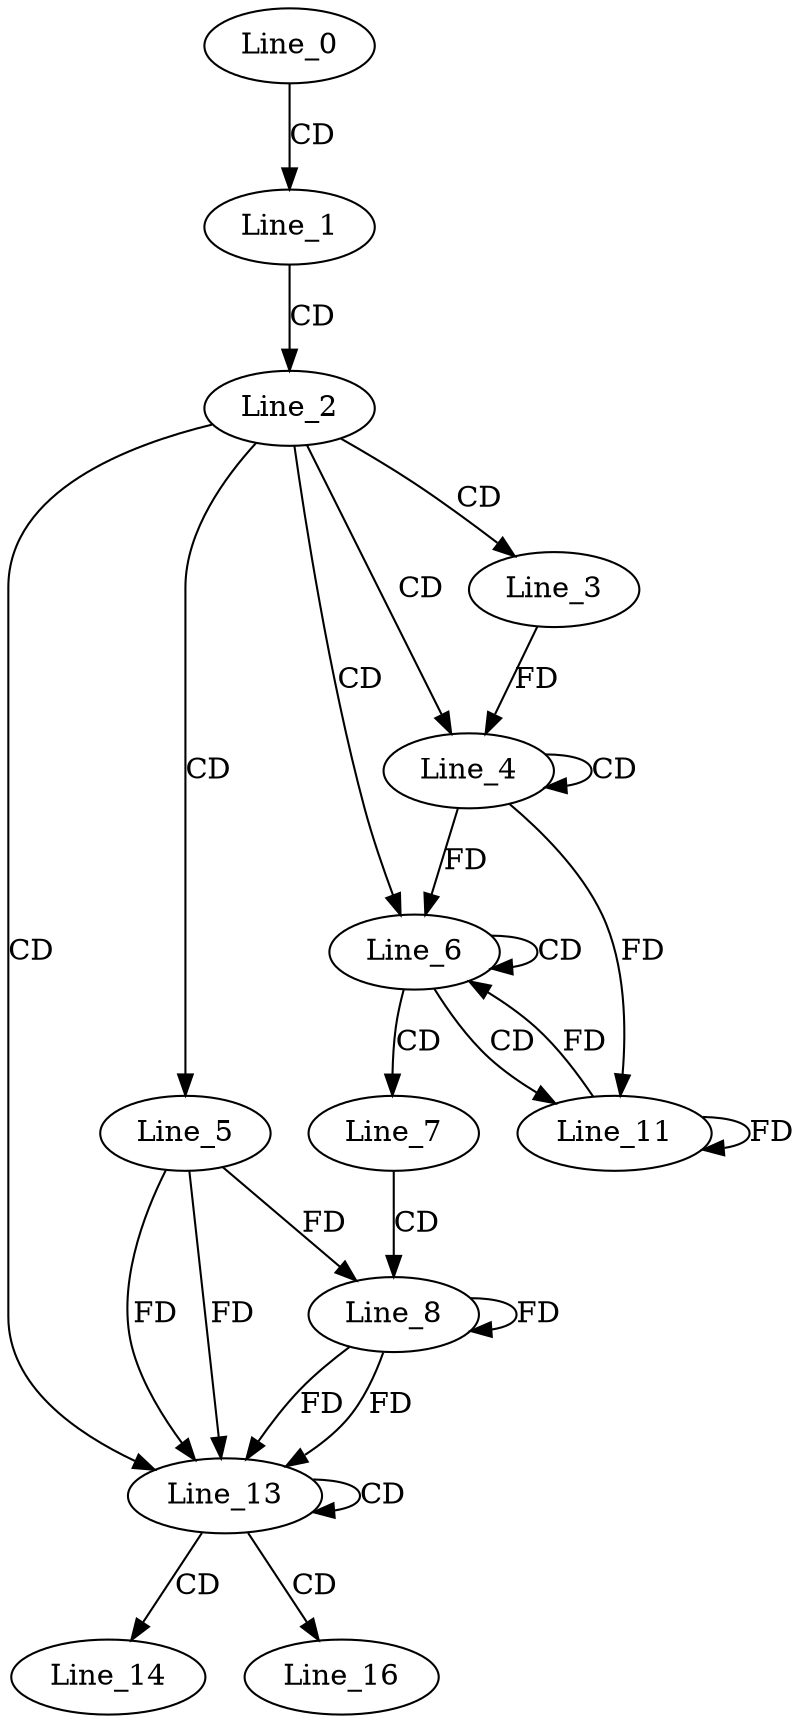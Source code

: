 digraph G {
  Line_0;
  Line_1;
  Line_2;
  Line_3;
  Line_4;
  Line_4;
  Line_5;
  Line_6;
  Line_7;
  Line_8;
  Line_11;
  Line_13;
  Line_13;
  Line_14;
  Line_16;
  Line_0 -> Line_1 [ label="CD" ];
  Line_1 -> Line_2 [ label="CD" ];
  Line_2 -> Line_3 [ label="CD" ];
  Line_2 -> Line_4 [ label="CD" ];
  Line_4 -> Line_4 [ label="CD" ];
  Line_3 -> Line_4 [ label="FD" ];
  Line_2 -> Line_5 [ label="CD" ];
  Line_2 -> Line_6 [ label="CD" ];
  Line_6 -> Line_6 [ label="CD" ];
  Line_4 -> Line_6 [ label="FD" ];
  Line_6 -> Line_7 [ label="CD" ];
  Line_7 -> Line_8 [ label="CD" ];
  Line_8 -> Line_8 [ label="FD" ];
  Line_5 -> Line_8 [ label="FD" ];
  Line_6 -> Line_11 [ label="CD" ];
  Line_11 -> Line_11 [ label="FD" ];
  Line_4 -> Line_11 [ label="FD" ];
  Line_2 -> Line_13 [ label="CD" ];
  Line_8 -> Line_13 [ label="FD" ];
  Line_5 -> Line_13 [ label="FD" ];
  Line_13 -> Line_13 [ label="CD" ];
  Line_8 -> Line_13 [ label="FD" ];
  Line_5 -> Line_13 [ label="FD" ];
  Line_13 -> Line_14 [ label="CD" ];
  Line_13 -> Line_16 [ label="CD" ];
  Line_11 -> Line_6 [ label="FD" ];
}
